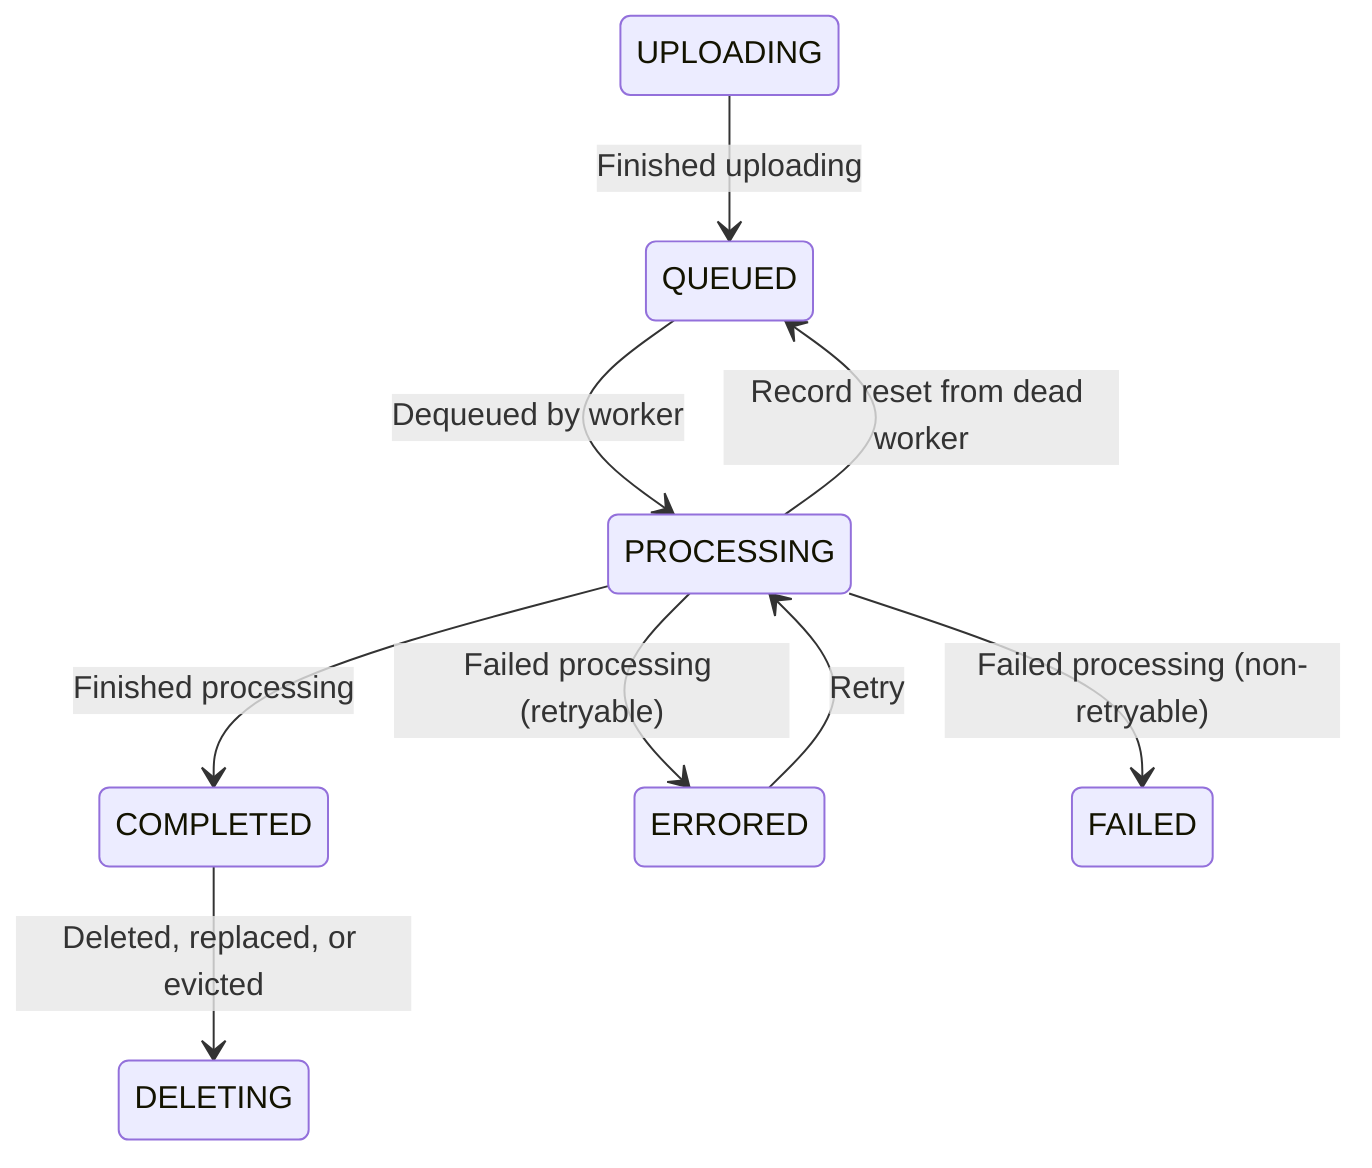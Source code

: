 stateDiagram-v2
    UPLOADING  --> QUEUED: Finished uploading
    QUEUED     --> PROCESSING: Dequeued by worker
    PROCESSING --> COMPLETED: Finished processing
    PROCESSING --> ERRORED: Failed processing (retryable)
    ERRORED    --> PROCESSING: Retry
    PROCESSING --> FAILED: Failed processing (non-retryable)
    PROCESSING --> QUEUED: Record reset from dead worker
    COMPLETED  --> DELETING: Deleted, replaced, or evicted